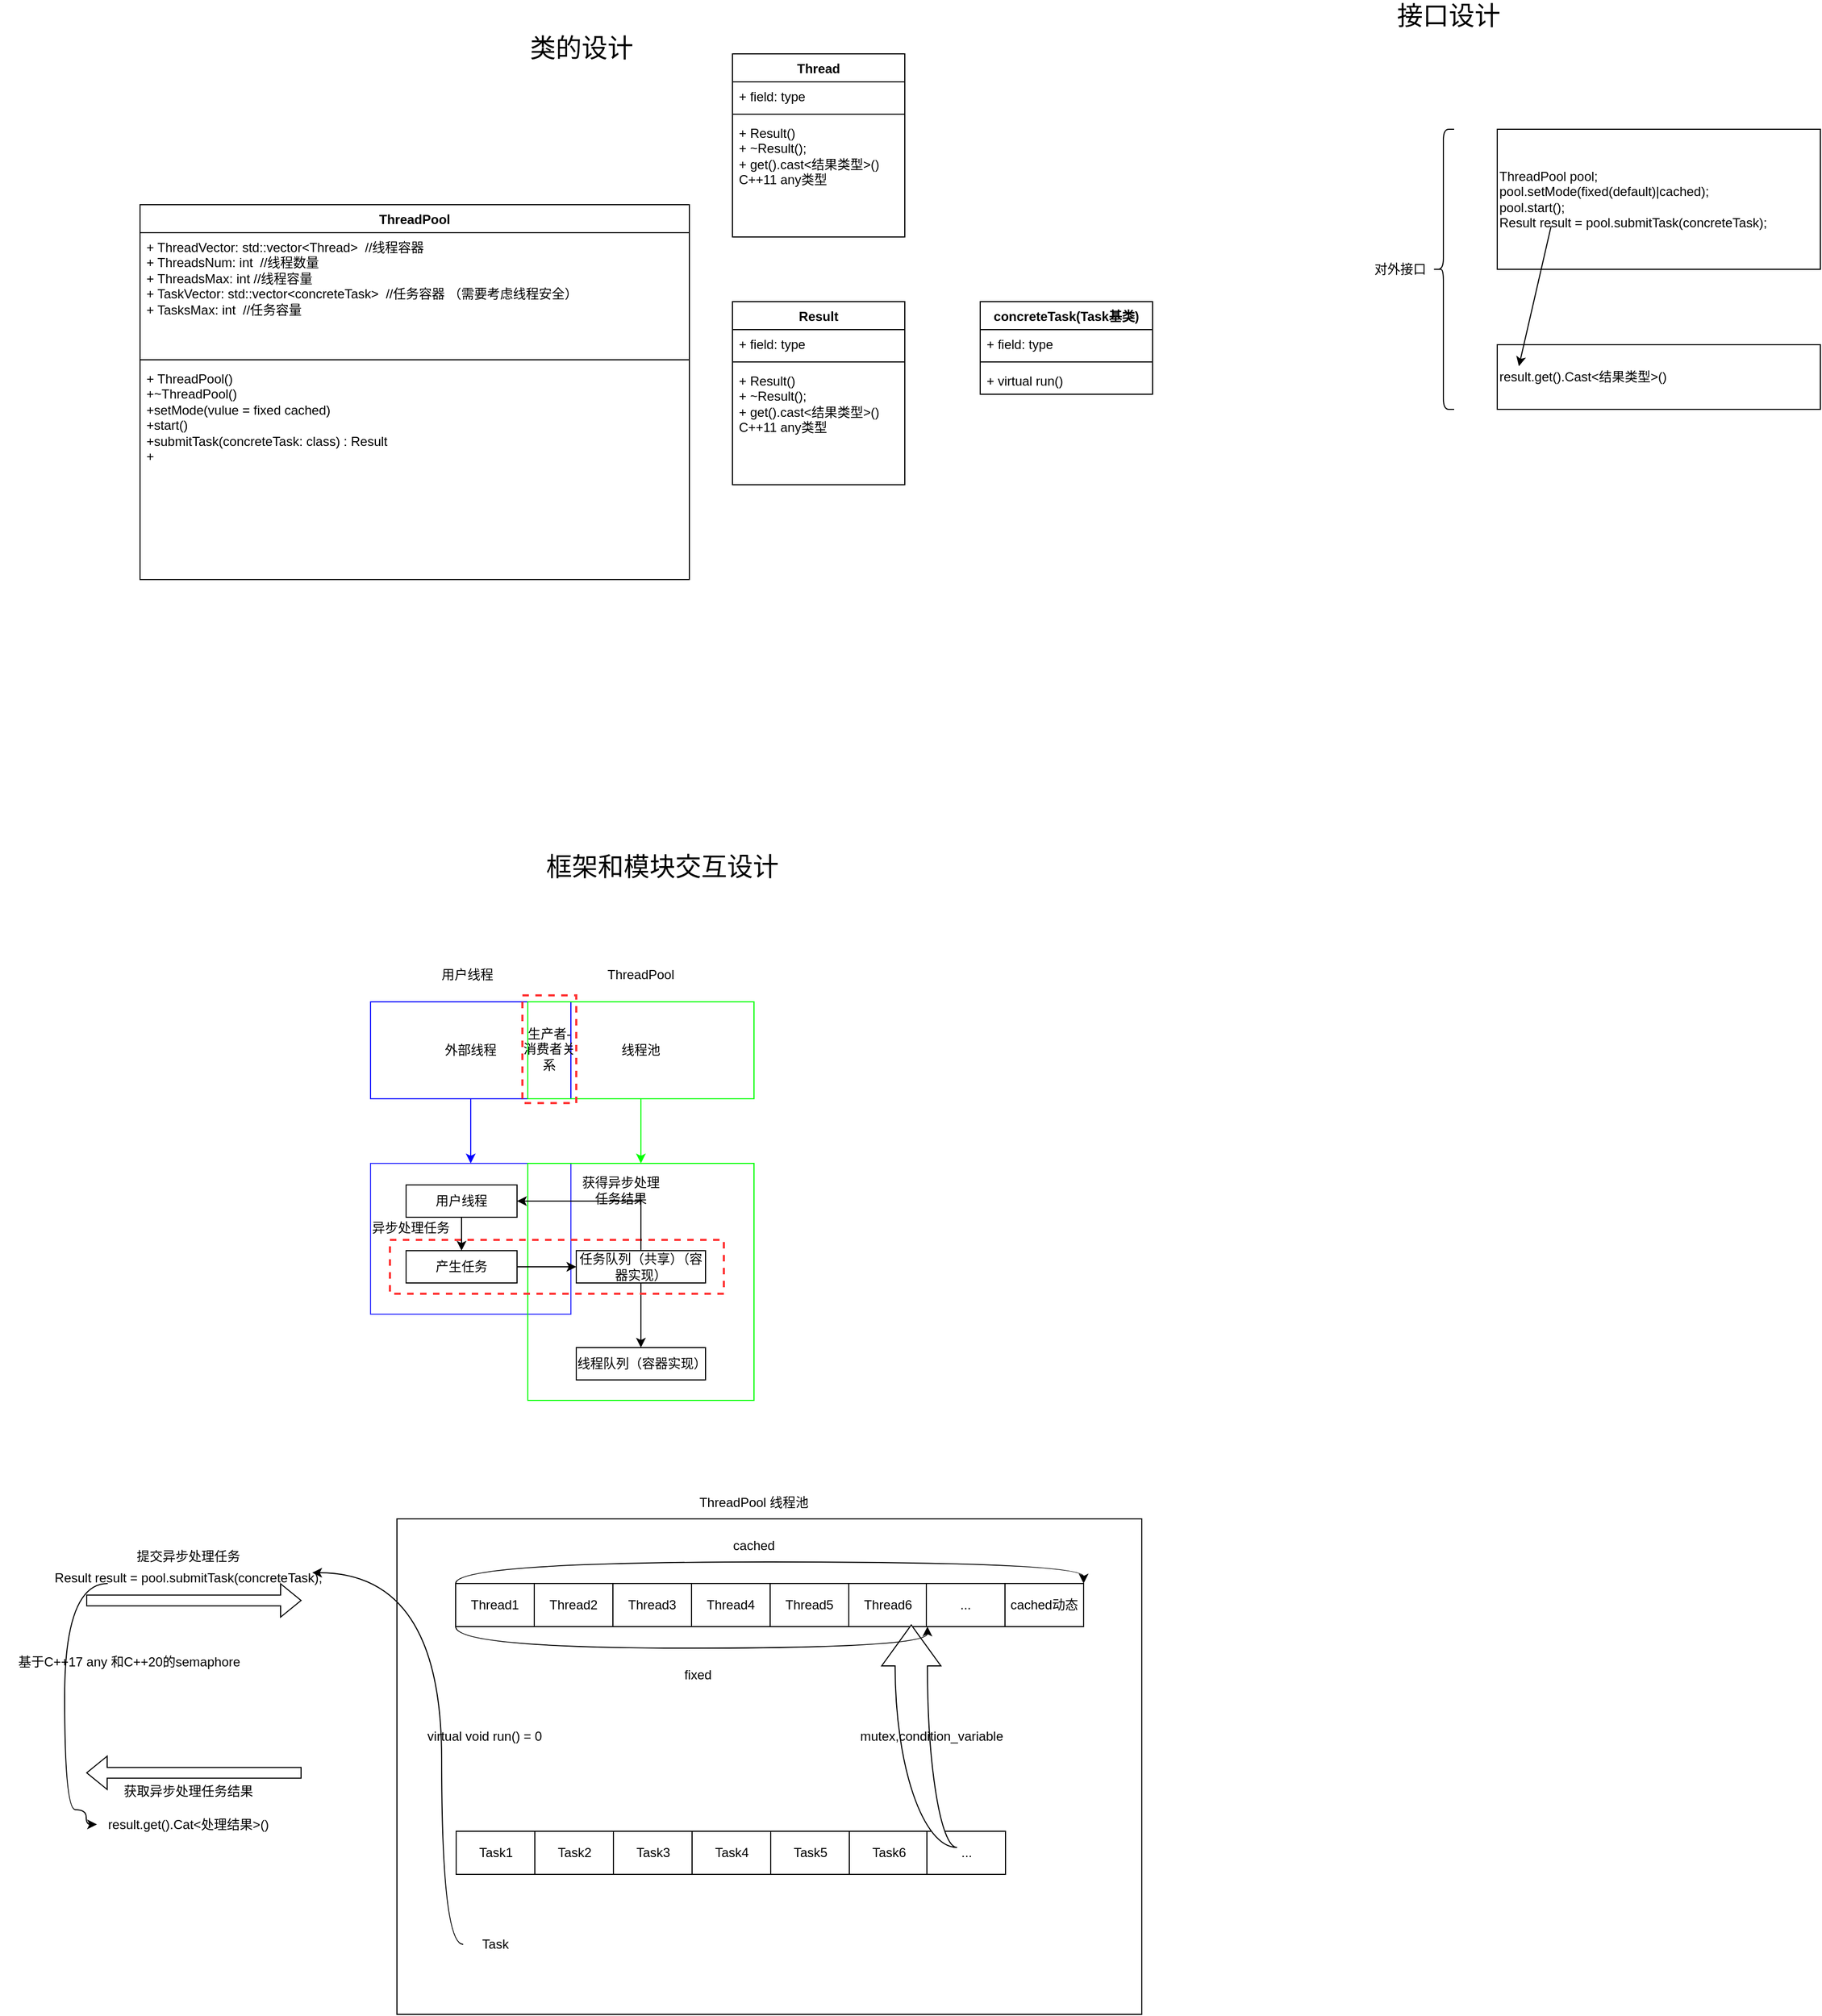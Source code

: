 <mxfile version="26.0.1">
  <diagram name="第 1 页" id="vROIgh06ycf9OTvOSaDp">
    <mxGraphModel dx="1434" dy="1915" grid="1" gridSize="10" guides="1" tooltips="1" connect="1" arrows="1" fold="1" page="1" pageScale="1" pageWidth="827" pageHeight="1169" math="0" shadow="0">
      <root>
        <mxCell id="0" />
        <mxCell id="1" parent="0" />
        <mxCell id="DqZb9DS4y2vMN-NySAjh-1" value="ThreadPool" style="swimlane;fontStyle=1;align=center;verticalAlign=top;childLayout=stackLayout;horizontal=1;startSize=26;horizontalStack=0;resizeParent=1;resizeParentMax=0;resizeLast=0;collapsible=1;marginBottom=0;whiteSpace=wrap;html=1;" vertex="1" parent="1">
          <mxGeometry x="140" y="160" width="510" height="348" as="geometry" />
        </mxCell>
        <mxCell id="DqZb9DS4y2vMN-NySAjh-2" value="+ ThreadVector: std::vector&amp;lt;Thread&amp;gt;&amp;nbsp; //线程容器&lt;div&gt;+ ThreadsNum: int&amp;nbsp; //线程数量&lt;/div&gt;&lt;div&gt;+ ThreadsMax: int //线程容量&lt;/div&gt;&lt;div&gt;+ TaskVector: std::vector&amp;lt;concreteTask&amp;gt;&amp;nbsp; //任务容器 （需要考虑线程安全）&lt;/div&gt;&lt;div&gt;+ TasksMax: int&amp;nbsp; //任务容量&lt;/div&gt;&lt;div&gt;&lt;br&gt;&lt;/div&gt;&lt;div&gt;&lt;br&gt;&lt;/div&gt;" style="text;strokeColor=none;fillColor=none;align=left;verticalAlign=top;spacingLeft=4;spacingRight=4;overflow=hidden;rotatable=0;points=[[0,0.5],[1,0.5]];portConstraint=eastwest;whiteSpace=wrap;html=1;" vertex="1" parent="DqZb9DS4y2vMN-NySAjh-1">
          <mxGeometry y="26" width="510" height="114" as="geometry" />
        </mxCell>
        <mxCell id="DqZb9DS4y2vMN-NySAjh-3" value="" style="line;strokeWidth=1;fillColor=none;align=left;verticalAlign=middle;spacingTop=-1;spacingLeft=3;spacingRight=3;rotatable=0;labelPosition=right;points=[];portConstraint=eastwest;strokeColor=inherit;" vertex="1" parent="DqZb9DS4y2vMN-NySAjh-1">
          <mxGeometry y="140" width="510" height="8" as="geometry" />
        </mxCell>
        <mxCell id="DqZb9DS4y2vMN-NySAjh-4" value="+ ThreadPool()&lt;div&gt;+~ThreadPool()&lt;/div&gt;&lt;div&gt;+setMode(vulue = fixed cached)&lt;/div&gt;&lt;div&gt;+start()&lt;/div&gt;&lt;div&gt;+submitTask(concreteTask: class) : Result&lt;/div&gt;&lt;div&gt;+&lt;/div&gt;" style="text;strokeColor=none;fillColor=none;align=left;verticalAlign=top;spacingLeft=4;spacingRight=4;overflow=hidden;rotatable=0;points=[[0,0.5],[1,0.5]];portConstraint=eastwest;whiteSpace=wrap;html=1;" vertex="1" parent="DqZb9DS4y2vMN-NySAjh-1">
          <mxGeometry y="148" width="510" height="200" as="geometry" />
        </mxCell>
        <mxCell id="DqZb9DS4y2vMN-NySAjh-5" value="Result" style="swimlane;fontStyle=1;align=center;verticalAlign=top;childLayout=stackLayout;horizontal=1;startSize=26;horizontalStack=0;resizeParent=1;resizeParentMax=0;resizeLast=0;collapsible=1;marginBottom=0;whiteSpace=wrap;html=1;" vertex="1" parent="1">
          <mxGeometry x="690" y="250" width="160" height="170" as="geometry" />
        </mxCell>
        <mxCell id="DqZb9DS4y2vMN-NySAjh-6" value="+ field: type" style="text;strokeColor=none;fillColor=none;align=left;verticalAlign=top;spacingLeft=4;spacingRight=4;overflow=hidden;rotatable=0;points=[[0,0.5],[1,0.5]];portConstraint=eastwest;whiteSpace=wrap;html=1;" vertex="1" parent="DqZb9DS4y2vMN-NySAjh-5">
          <mxGeometry y="26" width="160" height="26" as="geometry" />
        </mxCell>
        <mxCell id="DqZb9DS4y2vMN-NySAjh-7" value="" style="line;strokeWidth=1;fillColor=none;align=left;verticalAlign=middle;spacingTop=-1;spacingLeft=3;spacingRight=3;rotatable=0;labelPosition=right;points=[];portConstraint=eastwest;strokeColor=inherit;" vertex="1" parent="DqZb9DS4y2vMN-NySAjh-5">
          <mxGeometry y="52" width="160" height="8" as="geometry" />
        </mxCell>
        <mxCell id="DqZb9DS4y2vMN-NySAjh-8" value="+ Result()&lt;div&gt;+ ~Result();&lt;/div&gt;&lt;div&gt;+ get().cast&amp;lt;结果类型&amp;gt;() C++11 any类型&lt;/div&gt;" style="text;strokeColor=none;fillColor=none;align=left;verticalAlign=top;spacingLeft=4;spacingRight=4;overflow=hidden;rotatable=0;points=[[0,0.5],[1,0.5]];portConstraint=eastwest;whiteSpace=wrap;html=1;" vertex="1" parent="DqZb9DS4y2vMN-NySAjh-5">
          <mxGeometry y="60" width="160" height="110" as="geometry" />
        </mxCell>
        <mxCell id="DqZb9DS4y2vMN-NySAjh-9" value="concreteTask(Task基类)" style="swimlane;fontStyle=1;align=center;verticalAlign=top;childLayout=stackLayout;horizontal=1;startSize=26;horizontalStack=0;resizeParent=1;resizeParentMax=0;resizeLast=0;collapsible=1;marginBottom=0;whiteSpace=wrap;html=1;" vertex="1" parent="1">
          <mxGeometry x="920" y="250" width="160" height="86" as="geometry">
            <mxRectangle x="920" y="250" width="170" height="30" as="alternateBounds" />
          </mxGeometry>
        </mxCell>
        <mxCell id="DqZb9DS4y2vMN-NySAjh-10" value="+ field: type" style="text;strokeColor=none;fillColor=none;align=left;verticalAlign=top;spacingLeft=4;spacingRight=4;overflow=hidden;rotatable=0;points=[[0,0.5],[1,0.5]];portConstraint=eastwest;whiteSpace=wrap;html=1;" vertex="1" parent="DqZb9DS4y2vMN-NySAjh-9">
          <mxGeometry y="26" width="160" height="26" as="geometry" />
        </mxCell>
        <mxCell id="DqZb9DS4y2vMN-NySAjh-11" value="" style="line;strokeWidth=1;fillColor=none;align=left;verticalAlign=middle;spacingTop=-1;spacingLeft=3;spacingRight=3;rotatable=0;labelPosition=right;points=[];portConstraint=eastwest;strokeColor=inherit;" vertex="1" parent="DqZb9DS4y2vMN-NySAjh-9">
          <mxGeometry y="52" width="160" height="8" as="geometry" />
        </mxCell>
        <mxCell id="DqZb9DS4y2vMN-NySAjh-12" value="+ virtual run()" style="text;strokeColor=none;fillColor=none;align=left;verticalAlign=top;spacingLeft=4;spacingRight=4;overflow=hidden;rotatable=0;points=[[0,0.5],[1,0.5]];portConstraint=eastwest;whiteSpace=wrap;html=1;" vertex="1" parent="DqZb9DS4y2vMN-NySAjh-9">
          <mxGeometry y="60" width="160" height="26" as="geometry" />
        </mxCell>
        <mxCell id="DqZb9DS4y2vMN-NySAjh-13" value="ThreadPool pool;&lt;div&gt;pool.setMode(fixed(default)|cached);&lt;/div&gt;&lt;div&gt;pool.start();&lt;/div&gt;&lt;div&gt;Result result = pool.submitTask(concreteTask);&lt;/div&gt;" style="rounded=0;whiteSpace=wrap;html=1;align=left;" vertex="1" parent="1">
          <mxGeometry x="1400" y="90" width="300" height="130" as="geometry" />
        </mxCell>
        <mxCell id="DqZb9DS4y2vMN-NySAjh-14" value="result.get().Cast&amp;lt;结果类型&amp;gt;()" style="rounded=0;whiteSpace=wrap;html=1;align=left;" vertex="1" parent="1">
          <mxGeometry x="1400" y="290" width="300" height="60" as="geometry" />
        </mxCell>
        <mxCell id="DqZb9DS4y2vMN-NySAjh-15" value="" style="endArrow=classic;html=1;rounded=0;entryX=0.067;entryY=0.333;entryDx=0;entryDy=0;entryPerimeter=0;" edge="1" parent="1" target="DqZb9DS4y2vMN-NySAjh-14">
          <mxGeometry width="50" height="50" relative="1" as="geometry">
            <mxPoint x="1450" y="180" as="sourcePoint" />
            <mxPoint x="1500" y="130" as="targetPoint" />
          </mxGeometry>
        </mxCell>
        <mxCell id="DqZb9DS4y2vMN-NySAjh-16" value="" style="shape=curlyBracket;whiteSpace=wrap;html=1;rounded=1;labelPosition=left;verticalLabelPosition=middle;align=right;verticalAlign=middle;" vertex="1" parent="1">
          <mxGeometry x="1340" y="90" width="20" height="260" as="geometry" />
        </mxCell>
        <mxCell id="DqZb9DS4y2vMN-NySAjh-17" value="对外接口" style="text;html=1;align=center;verticalAlign=middle;whiteSpace=wrap;rounded=0;" vertex="1" parent="1">
          <mxGeometry x="1280" y="205" width="60" height="30" as="geometry" />
        </mxCell>
        <mxCell id="DqZb9DS4y2vMN-NySAjh-18" value="Thread" style="swimlane;fontStyle=1;align=center;verticalAlign=top;childLayout=stackLayout;horizontal=1;startSize=26;horizontalStack=0;resizeParent=1;resizeParentMax=0;resizeLast=0;collapsible=1;marginBottom=0;whiteSpace=wrap;html=1;" vertex="1" parent="1">
          <mxGeometry x="690" y="20" width="160" height="170" as="geometry" />
        </mxCell>
        <mxCell id="DqZb9DS4y2vMN-NySAjh-19" value="+ field: type" style="text;strokeColor=none;fillColor=none;align=left;verticalAlign=top;spacingLeft=4;spacingRight=4;overflow=hidden;rotatable=0;points=[[0,0.5],[1,0.5]];portConstraint=eastwest;whiteSpace=wrap;html=1;" vertex="1" parent="DqZb9DS4y2vMN-NySAjh-18">
          <mxGeometry y="26" width="160" height="26" as="geometry" />
        </mxCell>
        <mxCell id="DqZb9DS4y2vMN-NySAjh-20" value="" style="line;strokeWidth=1;fillColor=none;align=left;verticalAlign=middle;spacingTop=-1;spacingLeft=3;spacingRight=3;rotatable=0;labelPosition=right;points=[];portConstraint=eastwest;strokeColor=inherit;" vertex="1" parent="DqZb9DS4y2vMN-NySAjh-18">
          <mxGeometry y="52" width="160" height="8" as="geometry" />
        </mxCell>
        <mxCell id="DqZb9DS4y2vMN-NySAjh-21" value="+ Result()&lt;div&gt;+ ~Result();&lt;/div&gt;&lt;div&gt;+ get().cast&amp;lt;结果类型&amp;gt;() C++11 any类型&lt;/div&gt;" style="text;strokeColor=none;fillColor=none;align=left;verticalAlign=top;spacingLeft=4;spacingRight=4;overflow=hidden;rotatable=0;points=[[0,0.5],[1,0.5]];portConstraint=eastwest;whiteSpace=wrap;html=1;" vertex="1" parent="DqZb9DS4y2vMN-NySAjh-18">
          <mxGeometry y="60" width="160" height="110" as="geometry" />
        </mxCell>
        <mxCell id="DqZb9DS4y2vMN-NySAjh-22" value="&lt;font style=&quot;font-size: 24px;&quot;&gt;类的设计&lt;/font&gt;" style="text;html=1;align=center;verticalAlign=middle;whiteSpace=wrap;rounded=0;" vertex="1" parent="1">
          <mxGeometry x="465" width="170" height="30" as="geometry" />
        </mxCell>
        <mxCell id="DqZb9DS4y2vMN-NySAjh-24" value="&lt;font style=&quot;font-size: 24px;&quot;&gt;接口设计&lt;/font&gt;" style="text;html=1;align=center;verticalAlign=middle;whiteSpace=wrap;rounded=0;" vertex="1" parent="1">
          <mxGeometry x="1270" y="-30" width="170" height="30" as="geometry" />
        </mxCell>
        <mxCell id="DqZb9DS4y2vMN-NySAjh-25" value="&lt;span style=&quot;font-size: 24px;&quot;&gt;框架和模块交互设计&lt;/span&gt;" style="text;html=1;align=center;verticalAlign=middle;whiteSpace=wrap;rounded=0;" vertex="1" parent="1">
          <mxGeometry x="510" y="760" width="230" height="30" as="geometry" />
        </mxCell>
        <mxCell id="DqZb9DS4y2vMN-NySAjh-26" value="外部线程" style="rounded=0;whiteSpace=wrap;html=1;fillColor=none;strokeColor=#0000FF;" vertex="1" parent="1">
          <mxGeometry x="354" y="900" width="186" height="90" as="geometry" />
        </mxCell>
        <mxCell id="DqZb9DS4y2vMN-NySAjh-40" style="edgeStyle=orthogonalEdgeStyle;rounded=0;orthogonalLoop=1;jettySize=auto;html=1;entryX=0.5;entryY=0;entryDx=0;entryDy=0;strokeColor=#00FF00;" edge="1" parent="1" source="DqZb9DS4y2vMN-NySAjh-27" target="DqZb9DS4y2vMN-NySAjh-32">
          <mxGeometry relative="1" as="geometry" />
        </mxCell>
        <mxCell id="DqZb9DS4y2vMN-NySAjh-27" value="线程池" style="rounded=0;whiteSpace=wrap;html=1;fillColor=none;strokeColor=#00FF00;" vertex="1" parent="1">
          <mxGeometry x="500" y="900" width="210" height="90" as="geometry" />
        </mxCell>
        <mxCell id="DqZb9DS4y2vMN-NySAjh-28" value="生产者-消费者关系" style="rounded=0;whiteSpace=wrap;html=1;fillColor=none;dashed=1;strokeColor=#FF3333;strokeWidth=2;" vertex="1" parent="1">
          <mxGeometry x="495" y="894" width="50" height="100" as="geometry" />
        </mxCell>
        <mxCell id="DqZb9DS4y2vMN-NySAjh-30" value="" style="rounded=0;whiteSpace=wrap;html=1;strokeColor=#3333FF;" vertex="1" parent="1">
          <mxGeometry x="354" y="1050" width="186" height="140" as="geometry" />
        </mxCell>
        <mxCell id="DqZb9DS4y2vMN-NySAjh-31" value="" style="endArrow=classic;html=1;rounded=0;entryX=0.5;entryY=0;entryDx=0;entryDy=0;exitX=0.5;exitY=1;exitDx=0;exitDy=0;strokeColor=#0000FF;" edge="1" parent="1" source="DqZb9DS4y2vMN-NySAjh-26" target="DqZb9DS4y2vMN-NySAjh-30">
          <mxGeometry width="50" height="50" relative="1" as="geometry">
            <mxPoint x="447" y="990" as="sourcePoint" />
            <mxPoint x="500" y="940" as="targetPoint" />
          </mxGeometry>
        </mxCell>
        <mxCell id="DqZb9DS4y2vMN-NySAjh-32" value="" style="rounded=0;whiteSpace=wrap;html=1;fillColor=none;strokeColor=#00FF00;" vertex="1" parent="1">
          <mxGeometry x="500" y="1050" width="210" height="220" as="geometry" />
        </mxCell>
        <mxCell id="DqZb9DS4y2vMN-NySAjh-37" style="edgeStyle=orthogonalEdgeStyle;rounded=0;orthogonalLoop=1;jettySize=auto;html=1;exitX=0.5;exitY=1;exitDx=0;exitDy=0;entryX=0.5;entryY=0;entryDx=0;entryDy=0;" edge="1" parent="1" source="DqZb9DS4y2vMN-NySAjh-33" target="DqZb9DS4y2vMN-NySAjh-36">
          <mxGeometry relative="1" as="geometry" />
        </mxCell>
        <mxCell id="DqZb9DS4y2vMN-NySAjh-39" value="" style="rounded=0;whiteSpace=wrap;html=1;fillColor=none;dashed=1;strokeColor=#FF3333;strokeWidth=2;" vertex="1" parent="1">
          <mxGeometry x="372" y="1121" width="310" height="50" as="geometry" />
        </mxCell>
        <mxCell id="DqZb9DS4y2vMN-NySAjh-46" style="edgeStyle=orthogonalEdgeStyle;rounded=0;orthogonalLoop=1;jettySize=auto;html=1;entryX=1;entryY=0.5;entryDx=0;entryDy=0;exitX=0.5;exitY=0;exitDx=0;exitDy=0;" edge="1" parent="1" source="DqZb9DS4y2vMN-NySAjh-33" target="DqZb9DS4y2vMN-NySAjh-42">
          <mxGeometry relative="1" as="geometry" />
        </mxCell>
        <mxCell id="DqZb9DS4y2vMN-NySAjh-33" value="任务队列（共享）（容器实现）" style="rounded=0;whiteSpace=wrap;html=1;" vertex="1" parent="1">
          <mxGeometry x="545" y="1131" width="120" height="30" as="geometry" />
        </mxCell>
        <mxCell id="DqZb9DS4y2vMN-NySAjh-38" style="edgeStyle=orthogonalEdgeStyle;rounded=0;orthogonalLoop=1;jettySize=auto;html=1;exitX=1;exitY=0.5;exitDx=0;exitDy=0;entryX=0;entryY=0.5;entryDx=0;entryDy=0;" edge="1" parent="1" source="DqZb9DS4y2vMN-NySAjh-35" target="DqZb9DS4y2vMN-NySAjh-33">
          <mxGeometry relative="1" as="geometry" />
        </mxCell>
        <mxCell id="DqZb9DS4y2vMN-NySAjh-35" value="产生任务" style="rounded=0;whiteSpace=wrap;html=1;" vertex="1" parent="1">
          <mxGeometry x="387" y="1131" width="103" height="30" as="geometry" />
        </mxCell>
        <mxCell id="DqZb9DS4y2vMN-NySAjh-36" value="线程队列（容器实现）" style="rounded=0;whiteSpace=wrap;html=1;" vertex="1" parent="1">
          <mxGeometry x="545" y="1221" width="120" height="30" as="geometry" />
        </mxCell>
        <mxCell id="DqZb9DS4y2vMN-NySAjh-43" style="edgeStyle=orthogonalEdgeStyle;rounded=0;orthogonalLoop=1;jettySize=auto;html=1;entryX=0.5;entryY=0;entryDx=0;entryDy=0;" edge="1" parent="1" source="DqZb9DS4y2vMN-NySAjh-42" target="DqZb9DS4y2vMN-NySAjh-35">
          <mxGeometry relative="1" as="geometry" />
        </mxCell>
        <mxCell id="DqZb9DS4y2vMN-NySAjh-42" value="用户线程" style="rounded=0;whiteSpace=wrap;html=1;" vertex="1" parent="1">
          <mxGeometry x="387" y="1070" width="103" height="30" as="geometry" />
        </mxCell>
        <mxCell id="DqZb9DS4y2vMN-NySAjh-45" value="异步处理任务" style="text;html=1;align=center;verticalAlign=middle;whiteSpace=wrap;rounded=0;" vertex="1" parent="1">
          <mxGeometry x="350" y="1095" width="83" height="30" as="geometry" />
        </mxCell>
        <mxCell id="DqZb9DS4y2vMN-NySAjh-47" value="获得异步处理任务结果" style="text;html=1;align=center;verticalAlign=middle;whiteSpace=wrap;rounded=0;" vertex="1" parent="1">
          <mxGeometry x="545" y="1060" width="83" height="30" as="geometry" />
        </mxCell>
        <mxCell id="DqZb9DS4y2vMN-NySAjh-48" value="ThreadPool" style="text;html=1;align=center;verticalAlign=middle;whiteSpace=wrap;rounded=0;" vertex="1" parent="1">
          <mxGeometry x="575" y="860" width="60" height="30" as="geometry" />
        </mxCell>
        <mxCell id="DqZb9DS4y2vMN-NySAjh-49" value="用户线程" style="text;html=1;align=center;verticalAlign=middle;whiteSpace=wrap;rounded=0;" vertex="1" parent="1">
          <mxGeometry x="414" y="860" width="60" height="30" as="geometry" />
        </mxCell>
        <mxCell id="DqZb9DS4y2vMN-NySAjh-50" value="" style="rounded=0;whiteSpace=wrap;html=1;fillColor=none;" vertex="1" parent="1">
          <mxGeometry x="378.5" y="1380" width="691.5" height="460" as="geometry" />
        </mxCell>
        <mxCell id="DqZb9DS4y2vMN-NySAjh-51" value="ThreadPool 线程池" style="text;html=1;align=center;verticalAlign=middle;whiteSpace=wrap;rounded=0;" vertex="1" parent="1">
          <mxGeometry x="650" y="1335" width="120" height="60" as="geometry" />
        </mxCell>
        <mxCell id="DqZb9DS4y2vMN-NySAjh-81" style="edgeStyle=orthogonalEdgeStyle;rounded=0;orthogonalLoop=1;jettySize=auto;html=1;exitX=0;exitY=0;exitDx=0;exitDy=0;entryX=1;entryY=0;entryDx=0;entryDy=0;curved=1;" edge="1" parent="1" source="DqZb9DS4y2vMN-NySAjh-52" target="DqZb9DS4y2vMN-NySAjh-59">
          <mxGeometry relative="1" as="geometry">
            <Array as="points">
              <mxPoint x="433" y="1420" />
              <mxPoint x="1016" y="1420" />
            </Array>
          </mxGeometry>
        </mxCell>
        <mxCell id="DqZb9DS4y2vMN-NySAjh-52" value="Thread1" style="rounded=0;whiteSpace=wrap;html=1;" vertex="1" parent="1">
          <mxGeometry x="433" y="1440" width="73" height="40" as="geometry" />
        </mxCell>
        <mxCell id="DqZb9DS4y2vMN-NySAjh-53" value="Thread2" style="rounded=0;whiteSpace=wrap;html=1;" vertex="1" parent="1">
          <mxGeometry x="506" y="1440" width="73" height="40" as="geometry" />
        </mxCell>
        <mxCell id="DqZb9DS4y2vMN-NySAjh-54" value="Thread3" style="rounded=0;whiteSpace=wrap;html=1;" vertex="1" parent="1">
          <mxGeometry x="579" y="1440" width="73" height="40" as="geometry" />
        </mxCell>
        <mxCell id="DqZb9DS4y2vMN-NySAjh-55" value="Thread4" style="rounded=0;whiteSpace=wrap;html=1;" vertex="1" parent="1">
          <mxGeometry x="652" y="1440" width="73" height="40" as="geometry" />
        </mxCell>
        <mxCell id="DqZb9DS4y2vMN-NySAjh-56" value="Thread5" style="rounded=0;whiteSpace=wrap;html=1;" vertex="1" parent="1">
          <mxGeometry x="725" y="1440" width="73" height="40" as="geometry" />
        </mxCell>
        <mxCell id="DqZb9DS4y2vMN-NySAjh-57" value="Thread6" style="rounded=0;whiteSpace=wrap;html=1;" vertex="1" parent="1">
          <mxGeometry x="798" y="1440" width="73" height="40" as="geometry" />
        </mxCell>
        <mxCell id="DqZb9DS4y2vMN-NySAjh-58" value="..." style="rounded=0;whiteSpace=wrap;html=1;" vertex="1" parent="1">
          <mxGeometry x="870" y="1440" width="73" height="40" as="geometry" />
        </mxCell>
        <mxCell id="DqZb9DS4y2vMN-NySAjh-59" value="cached动态" style="rounded=0;whiteSpace=wrap;html=1;" vertex="1" parent="1">
          <mxGeometry x="943" y="1440" width="73" height="40" as="geometry" />
        </mxCell>
        <mxCell id="DqZb9DS4y2vMN-NySAjh-60" value="Task1" style="rounded=0;whiteSpace=wrap;html=1;" vertex="1" parent="1">
          <mxGeometry x="433.5" y="1670" width="73" height="40" as="geometry" />
        </mxCell>
        <mxCell id="DqZb9DS4y2vMN-NySAjh-61" value="Task2" style="rounded=0;whiteSpace=wrap;html=1;" vertex="1" parent="1">
          <mxGeometry x="506.5" y="1670" width="73" height="40" as="geometry" />
        </mxCell>
        <mxCell id="DqZb9DS4y2vMN-NySAjh-62" value="Task3" style="rounded=0;whiteSpace=wrap;html=1;" vertex="1" parent="1">
          <mxGeometry x="579.5" y="1670" width="73" height="40" as="geometry" />
        </mxCell>
        <mxCell id="DqZb9DS4y2vMN-NySAjh-63" value="Task4" style="rounded=0;whiteSpace=wrap;html=1;" vertex="1" parent="1">
          <mxGeometry x="652.5" y="1670" width="73" height="40" as="geometry" />
        </mxCell>
        <mxCell id="DqZb9DS4y2vMN-NySAjh-64" value="Task5" style="rounded=0;whiteSpace=wrap;html=1;" vertex="1" parent="1">
          <mxGeometry x="725.5" y="1670" width="73" height="40" as="geometry" />
        </mxCell>
        <mxCell id="DqZb9DS4y2vMN-NySAjh-65" value="Task6" style="rounded=0;whiteSpace=wrap;html=1;" vertex="1" parent="1">
          <mxGeometry x="798.5" y="1670" width="73" height="40" as="geometry" />
        </mxCell>
        <mxCell id="DqZb9DS4y2vMN-NySAjh-66" value="..." style="rounded=0;whiteSpace=wrap;html=1;" vertex="1" parent="1">
          <mxGeometry x="870.5" y="1670" width="73" height="40" as="geometry" />
        </mxCell>
        <mxCell id="DqZb9DS4y2vMN-NySAjh-68" value="" style="html=1;shadow=0;dashed=0;align=center;verticalAlign=middle;shape=mxgraph.arrows2.jumpInArrow;dy=15;dx=38;arrowHead=55;direction=east;rotation=-90;" vertex="1" parent="1">
          <mxGeometry x="760.25" y="1546.75" width="206.5" height="70" as="geometry" />
        </mxCell>
        <mxCell id="DqZb9DS4y2vMN-NySAjh-71" value="" style="endArrow=classic;html=1;rounded=0;entryX=1;entryY=1;entryDx=0;entryDy=0;exitX=0;exitY=1;exitDx=0;exitDy=0;edgeStyle=orthogonalEdgeStyle;curved=1;" edge="1" parent="1" source="DqZb9DS4y2vMN-NySAjh-52" target="DqZb9DS4y2vMN-NySAjh-57">
          <mxGeometry width="50" height="50" relative="1" as="geometry">
            <mxPoint x="620" y="1610" as="sourcePoint" />
            <mxPoint x="670" y="1560" as="targetPoint" />
            <Array as="points">
              <mxPoint x="433" y="1500" />
              <mxPoint x="871" y="1500" />
            </Array>
          </mxGeometry>
        </mxCell>
        <mxCell id="DqZb9DS4y2vMN-NySAjh-82" value="cached" style="text;html=1;align=center;verticalAlign=middle;whiteSpace=wrap;rounded=0;" vertex="1" parent="1">
          <mxGeometry x="680" y="1390" width="60" height="30" as="geometry" />
        </mxCell>
        <mxCell id="DqZb9DS4y2vMN-NySAjh-83" value="fixed" style="text;html=1;align=center;verticalAlign=middle;whiteSpace=wrap;rounded=0;" vertex="1" parent="1">
          <mxGeometry x="628" y="1510" width="60" height="30" as="geometry" />
        </mxCell>
        <mxCell id="DqZb9DS4y2vMN-NySAjh-84" value="Task" style="text;html=1;align=center;verticalAlign=middle;whiteSpace=wrap;rounded=0;" vertex="1" parent="1">
          <mxGeometry x="440" y="1760" width="60" height="30" as="geometry" />
        </mxCell>
        <mxCell id="DqZb9DS4y2vMN-NySAjh-89" value="mutex,condition_variable" style="text;html=1;align=center;verticalAlign=middle;whiteSpace=wrap;rounded=0;" vertex="1" parent="1">
          <mxGeometry x="790" y="1566.75" width="170" height="30" as="geometry" />
        </mxCell>
        <mxCell id="DqZb9DS4y2vMN-NySAjh-90" value="" style="shape=flexArrow;endArrow=classic;html=1;rounded=0;" edge="1" parent="1">
          <mxGeometry width="50" height="50" relative="1" as="geometry">
            <mxPoint x="90" y="1455.75" as="sourcePoint" />
            <mxPoint x="290" y="1455.75" as="targetPoint" />
          </mxGeometry>
        </mxCell>
        <mxCell id="DqZb9DS4y2vMN-NySAjh-91" value="" style="shape=flexArrow;endArrow=classic;html=1;rounded=0;" edge="1" parent="1">
          <mxGeometry width="50" height="50" relative="1" as="geometry">
            <mxPoint x="290" y="1615.75" as="sourcePoint" />
            <mxPoint x="90" y="1615.75" as="targetPoint" />
          </mxGeometry>
        </mxCell>
        <mxCell id="DqZb9DS4y2vMN-NySAjh-92" value="提交异步处理任务" style="text;html=1;align=center;verticalAlign=middle;whiteSpace=wrap;rounded=0;" vertex="1" parent="1">
          <mxGeometry x="130" y="1400" width="110" height="30" as="geometry" />
        </mxCell>
        <mxCell id="DqZb9DS4y2vMN-NySAjh-93" value="&lt;span style=&quot;text-align: left;&quot;&gt;Result result = pool.submitTask(concreteTask);&lt;/span&gt;" style="text;html=1;align=center;verticalAlign=middle;whiteSpace=wrap;rounded=0;" vertex="1" parent="1">
          <mxGeometry x="55" y="1420" width="260" height="30" as="geometry" />
        </mxCell>
        <mxCell id="DqZb9DS4y2vMN-NySAjh-94" value="获取异步处理任务结果" style="text;html=1;align=center;verticalAlign=middle;whiteSpace=wrap;rounded=0;" vertex="1" parent="1">
          <mxGeometry x="110" y="1620" width="150" height="25.46" as="geometry" />
        </mxCell>
        <mxCell id="DqZb9DS4y2vMN-NySAjh-95" value="" style="endArrow=classic;html=1;rounded=0;curved=1;entryX=0.942;entryY=0.333;entryDx=0;entryDy=0;entryPerimeter=0;exitX=0;exitY=0.5;exitDx=0;exitDy=0;edgeStyle=orthogonalEdgeStyle;" edge="1" parent="1" source="DqZb9DS4y2vMN-NySAjh-84" target="DqZb9DS4y2vMN-NySAjh-93">
          <mxGeometry width="50" height="50" relative="1" as="geometry">
            <mxPoint x="480" y="1610" as="sourcePoint" />
            <mxPoint x="530" y="1560" as="targetPoint" />
            <Array as="points">
              <mxPoint x="420" y="1775" />
              <mxPoint x="420" y="1430" />
            </Array>
          </mxGeometry>
        </mxCell>
        <mxCell id="DqZb9DS4y2vMN-NySAjh-96" value="virtual void run() = 0" style="text;html=1;align=center;verticalAlign=middle;whiteSpace=wrap;rounded=0;" vertex="1" parent="1">
          <mxGeometry x="390" y="1566.75" width="140" height="30" as="geometry" />
        </mxCell>
        <mxCell id="DqZb9DS4y2vMN-NySAjh-97" value="result.get().Cat&amp;lt;处理结果&amp;gt;()" style="text;html=1;align=center;verticalAlign=middle;whiteSpace=wrap;rounded=0;" vertex="1" parent="1">
          <mxGeometry x="100" y="1645.46" width="170" height="36.36" as="geometry" />
        </mxCell>
        <mxCell id="DqZb9DS4y2vMN-NySAjh-98" value="" style="endArrow=classic;html=1;rounded=0;curved=1;entryX=0;entryY=0.5;entryDx=0;entryDy=0;edgeStyle=orthogonalEdgeStyle;" edge="1" parent="1" target="DqZb9DS4y2vMN-NySAjh-97">
          <mxGeometry width="50" height="50" relative="1" as="geometry">
            <mxPoint x="110" y="1440" as="sourcePoint" />
            <mxPoint x="160" y="1390" as="targetPoint" />
            <Array as="points">
              <mxPoint x="70" y="1440" />
              <mxPoint x="70" y="1650" />
              <mxPoint x="90" y="1650" />
              <mxPoint x="90" y="1664" />
            </Array>
          </mxGeometry>
        </mxCell>
        <mxCell id="DqZb9DS4y2vMN-NySAjh-99" value="基于C++17 any 和C++20的semaphore" style="text;html=1;align=center;verticalAlign=middle;whiteSpace=wrap;rounded=0;" vertex="1" parent="1">
          <mxGeometry x="10" y="1500" width="240" height="25.46" as="geometry" />
        </mxCell>
      </root>
    </mxGraphModel>
  </diagram>
</mxfile>
